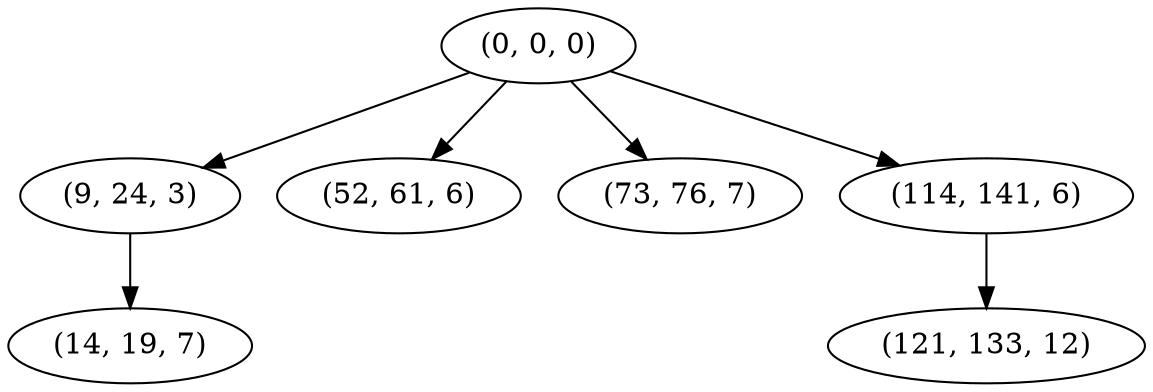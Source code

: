 digraph tree {
    "(0, 0, 0)";
    "(9, 24, 3)";
    "(14, 19, 7)";
    "(52, 61, 6)";
    "(73, 76, 7)";
    "(114, 141, 6)";
    "(121, 133, 12)";
    "(0, 0, 0)" -> "(9, 24, 3)";
    "(0, 0, 0)" -> "(52, 61, 6)";
    "(0, 0, 0)" -> "(73, 76, 7)";
    "(0, 0, 0)" -> "(114, 141, 6)";
    "(9, 24, 3)" -> "(14, 19, 7)";
    "(114, 141, 6)" -> "(121, 133, 12)";
}
